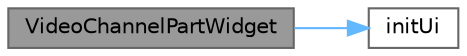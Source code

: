 digraph "VideoChannelPartWidget"
{
 // LATEX_PDF_SIZE
  bgcolor="transparent";
  edge [fontname=Helvetica,fontsize=10,labelfontname=Helvetica,labelfontsize=10];
  node [fontname=Helvetica,fontsize=10,shape=box,height=0.2,width=0.4];
  rankdir="LR";
  Node1 [id="Node000001",label="VideoChannelPartWidget",height=0.2,width=0.4,color="gray40", fillcolor="grey60", style="filled", fontcolor="black",tooltip="构造函数，初始化视频频道分类部件"];
  Node1 -> Node2 [id="edge1_Node000001_Node000002",color="steelblue1",style="solid",tooltip=" "];
  Node2 [id="Node000002",label="initUi",height=0.2,width=0.4,color="grey40", fillcolor="white", style="filled",URL="$class_video_channel_part_widget.html#afba6e95967cc3eb25fd518f7bde6ec04",tooltip="初始化界面"];
}
